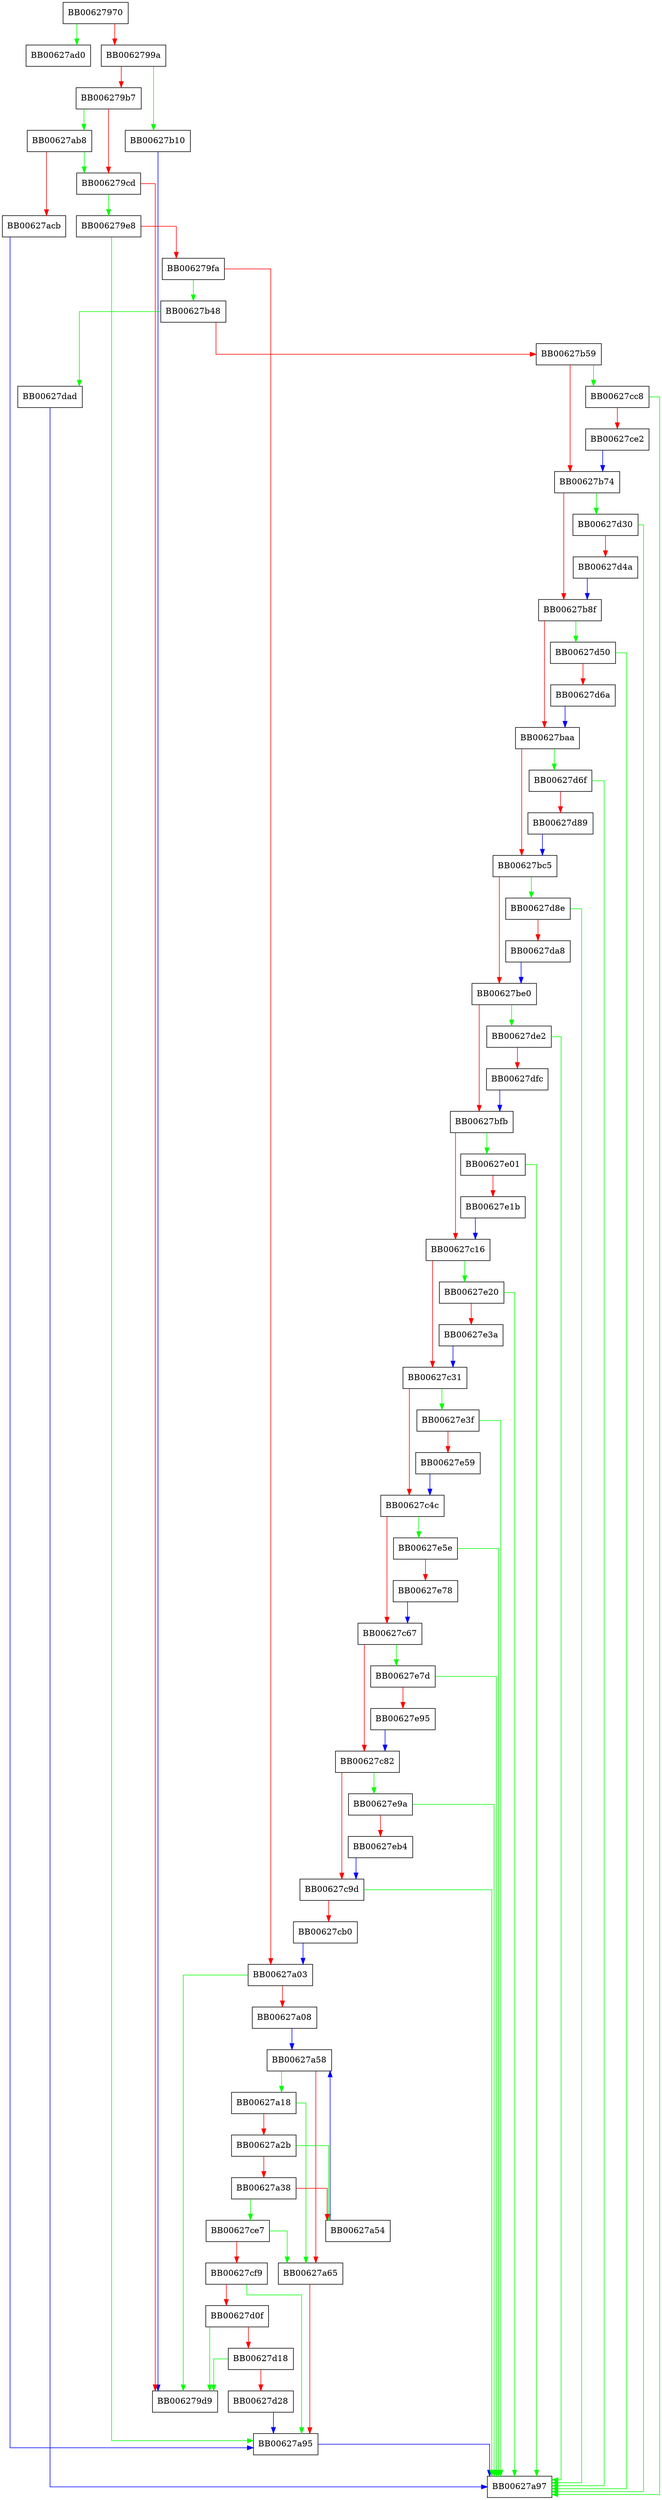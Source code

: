 digraph PKCS7_sign_add_signer {
  node [shape="box"];
  graph [splines=ortho];
  BB00627970 -> BB00627ad0 [color="green"];
  BB00627970 -> BB0062799a [color="red"];
  BB0062799a -> BB00627b10 [color="green"];
  BB0062799a -> BB006279b7 [color="red"];
  BB006279b7 -> BB00627ab8 [color="green"];
  BB006279b7 -> BB006279cd [color="red"];
  BB006279cd -> BB006279e8 [color="green"];
  BB006279cd -> BB006279d9 [color="red"];
  BB006279e8 -> BB00627a95 [color="green"];
  BB006279e8 -> BB006279fa [color="red"];
  BB006279fa -> BB00627b48 [color="green"];
  BB006279fa -> BB00627a03 [color="red"];
  BB00627a03 -> BB006279d9 [color="green"];
  BB00627a03 -> BB00627a08 [color="red"];
  BB00627a08 -> BB00627a58 [color="blue"];
  BB00627a18 -> BB00627a65 [color="green"];
  BB00627a18 -> BB00627a2b [color="red"];
  BB00627a2b -> BB00627a54 [color="green"];
  BB00627a2b -> BB00627a38 [color="red"];
  BB00627a38 -> BB00627ce7 [color="green"];
  BB00627a38 -> BB00627a54 [color="red"];
  BB00627a54 -> BB00627a58 [color="blue"];
  BB00627a58 -> BB00627a18 [color="green"];
  BB00627a58 -> BB00627a65 [color="red"];
  BB00627a65 -> BB00627a95 [color="red"];
  BB00627a95 -> BB00627a97 [color="blue"];
  BB00627ab8 -> BB006279cd [color="green"];
  BB00627ab8 -> BB00627acb [color="red"];
  BB00627acb -> BB00627a95 [color="blue"];
  BB00627b10 -> BB006279d9 [color="blue"];
  BB00627b48 -> BB00627dad [color="green"];
  BB00627b48 -> BB00627b59 [color="red"];
  BB00627b59 -> BB00627cc8 [color="green"];
  BB00627b59 -> BB00627b74 [color="red"];
  BB00627b74 -> BB00627d30 [color="green"];
  BB00627b74 -> BB00627b8f [color="red"];
  BB00627b8f -> BB00627d50 [color="green"];
  BB00627b8f -> BB00627baa [color="red"];
  BB00627baa -> BB00627d6f [color="green"];
  BB00627baa -> BB00627bc5 [color="red"];
  BB00627bc5 -> BB00627d8e [color="green"];
  BB00627bc5 -> BB00627be0 [color="red"];
  BB00627be0 -> BB00627de2 [color="green"];
  BB00627be0 -> BB00627bfb [color="red"];
  BB00627bfb -> BB00627e01 [color="green"];
  BB00627bfb -> BB00627c16 [color="red"];
  BB00627c16 -> BB00627e20 [color="green"];
  BB00627c16 -> BB00627c31 [color="red"];
  BB00627c31 -> BB00627e3f [color="green"];
  BB00627c31 -> BB00627c4c [color="red"];
  BB00627c4c -> BB00627e5e [color="green"];
  BB00627c4c -> BB00627c67 [color="red"];
  BB00627c67 -> BB00627e7d [color="green"];
  BB00627c67 -> BB00627c82 [color="red"];
  BB00627c82 -> BB00627e9a [color="green"];
  BB00627c82 -> BB00627c9d [color="red"];
  BB00627c9d -> BB00627a97 [color="green"];
  BB00627c9d -> BB00627cb0 [color="red"];
  BB00627cb0 -> BB00627a03 [color="blue"];
  BB00627cc8 -> BB00627a97 [color="green"];
  BB00627cc8 -> BB00627ce2 [color="red"];
  BB00627ce2 -> BB00627b74 [color="blue"];
  BB00627ce7 -> BB00627a65 [color="green"];
  BB00627ce7 -> BB00627cf9 [color="red"];
  BB00627cf9 -> BB00627a95 [color="green"];
  BB00627cf9 -> BB00627d0f [color="red"];
  BB00627d0f -> BB006279d9 [color="green"];
  BB00627d0f -> BB00627d18 [color="red"];
  BB00627d18 -> BB006279d9 [color="green"];
  BB00627d18 -> BB00627d28 [color="red"];
  BB00627d28 -> BB00627a95 [color="blue"];
  BB00627d30 -> BB00627a97 [color="green"];
  BB00627d30 -> BB00627d4a [color="red"];
  BB00627d4a -> BB00627b8f [color="blue"];
  BB00627d50 -> BB00627a97 [color="green"];
  BB00627d50 -> BB00627d6a [color="red"];
  BB00627d6a -> BB00627baa [color="blue"];
  BB00627d6f -> BB00627a97 [color="green"];
  BB00627d6f -> BB00627d89 [color="red"];
  BB00627d89 -> BB00627bc5 [color="blue"];
  BB00627d8e -> BB00627a97 [color="green"];
  BB00627d8e -> BB00627da8 [color="red"];
  BB00627da8 -> BB00627be0 [color="blue"];
  BB00627dad -> BB00627a97 [color="blue"];
  BB00627de2 -> BB00627a97 [color="green"];
  BB00627de2 -> BB00627dfc [color="red"];
  BB00627dfc -> BB00627bfb [color="blue"];
  BB00627e01 -> BB00627a97 [color="green"];
  BB00627e01 -> BB00627e1b [color="red"];
  BB00627e1b -> BB00627c16 [color="blue"];
  BB00627e20 -> BB00627a97 [color="green"];
  BB00627e20 -> BB00627e3a [color="red"];
  BB00627e3a -> BB00627c31 [color="blue"];
  BB00627e3f -> BB00627a97 [color="green"];
  BB00627e3f -> BB00627e59 [color="red"];
  BB00627e59 -> BB00627c4c [color="blue"];
  BB00627e5e -> BB00627a97 [color="green"];
  BB00627e5e -> BB00627e78 [color="red"];
  BB00627e78 -> BB00627c67 [color="blue"];
  BB00627e7d -> BB00627a97 [color="green"];
  BB00627e7d -> BB00627e95 [color="red"];
  BB00627e95 -> BB00627c82 [color="blue"];
  BB00627e9a -> BB00627a97 [color="green"];
  BB00627e9a -> BB00627eb4 [color="red"];
  BB00627eb4 -> BB00627c9d [color="blue"];
}
